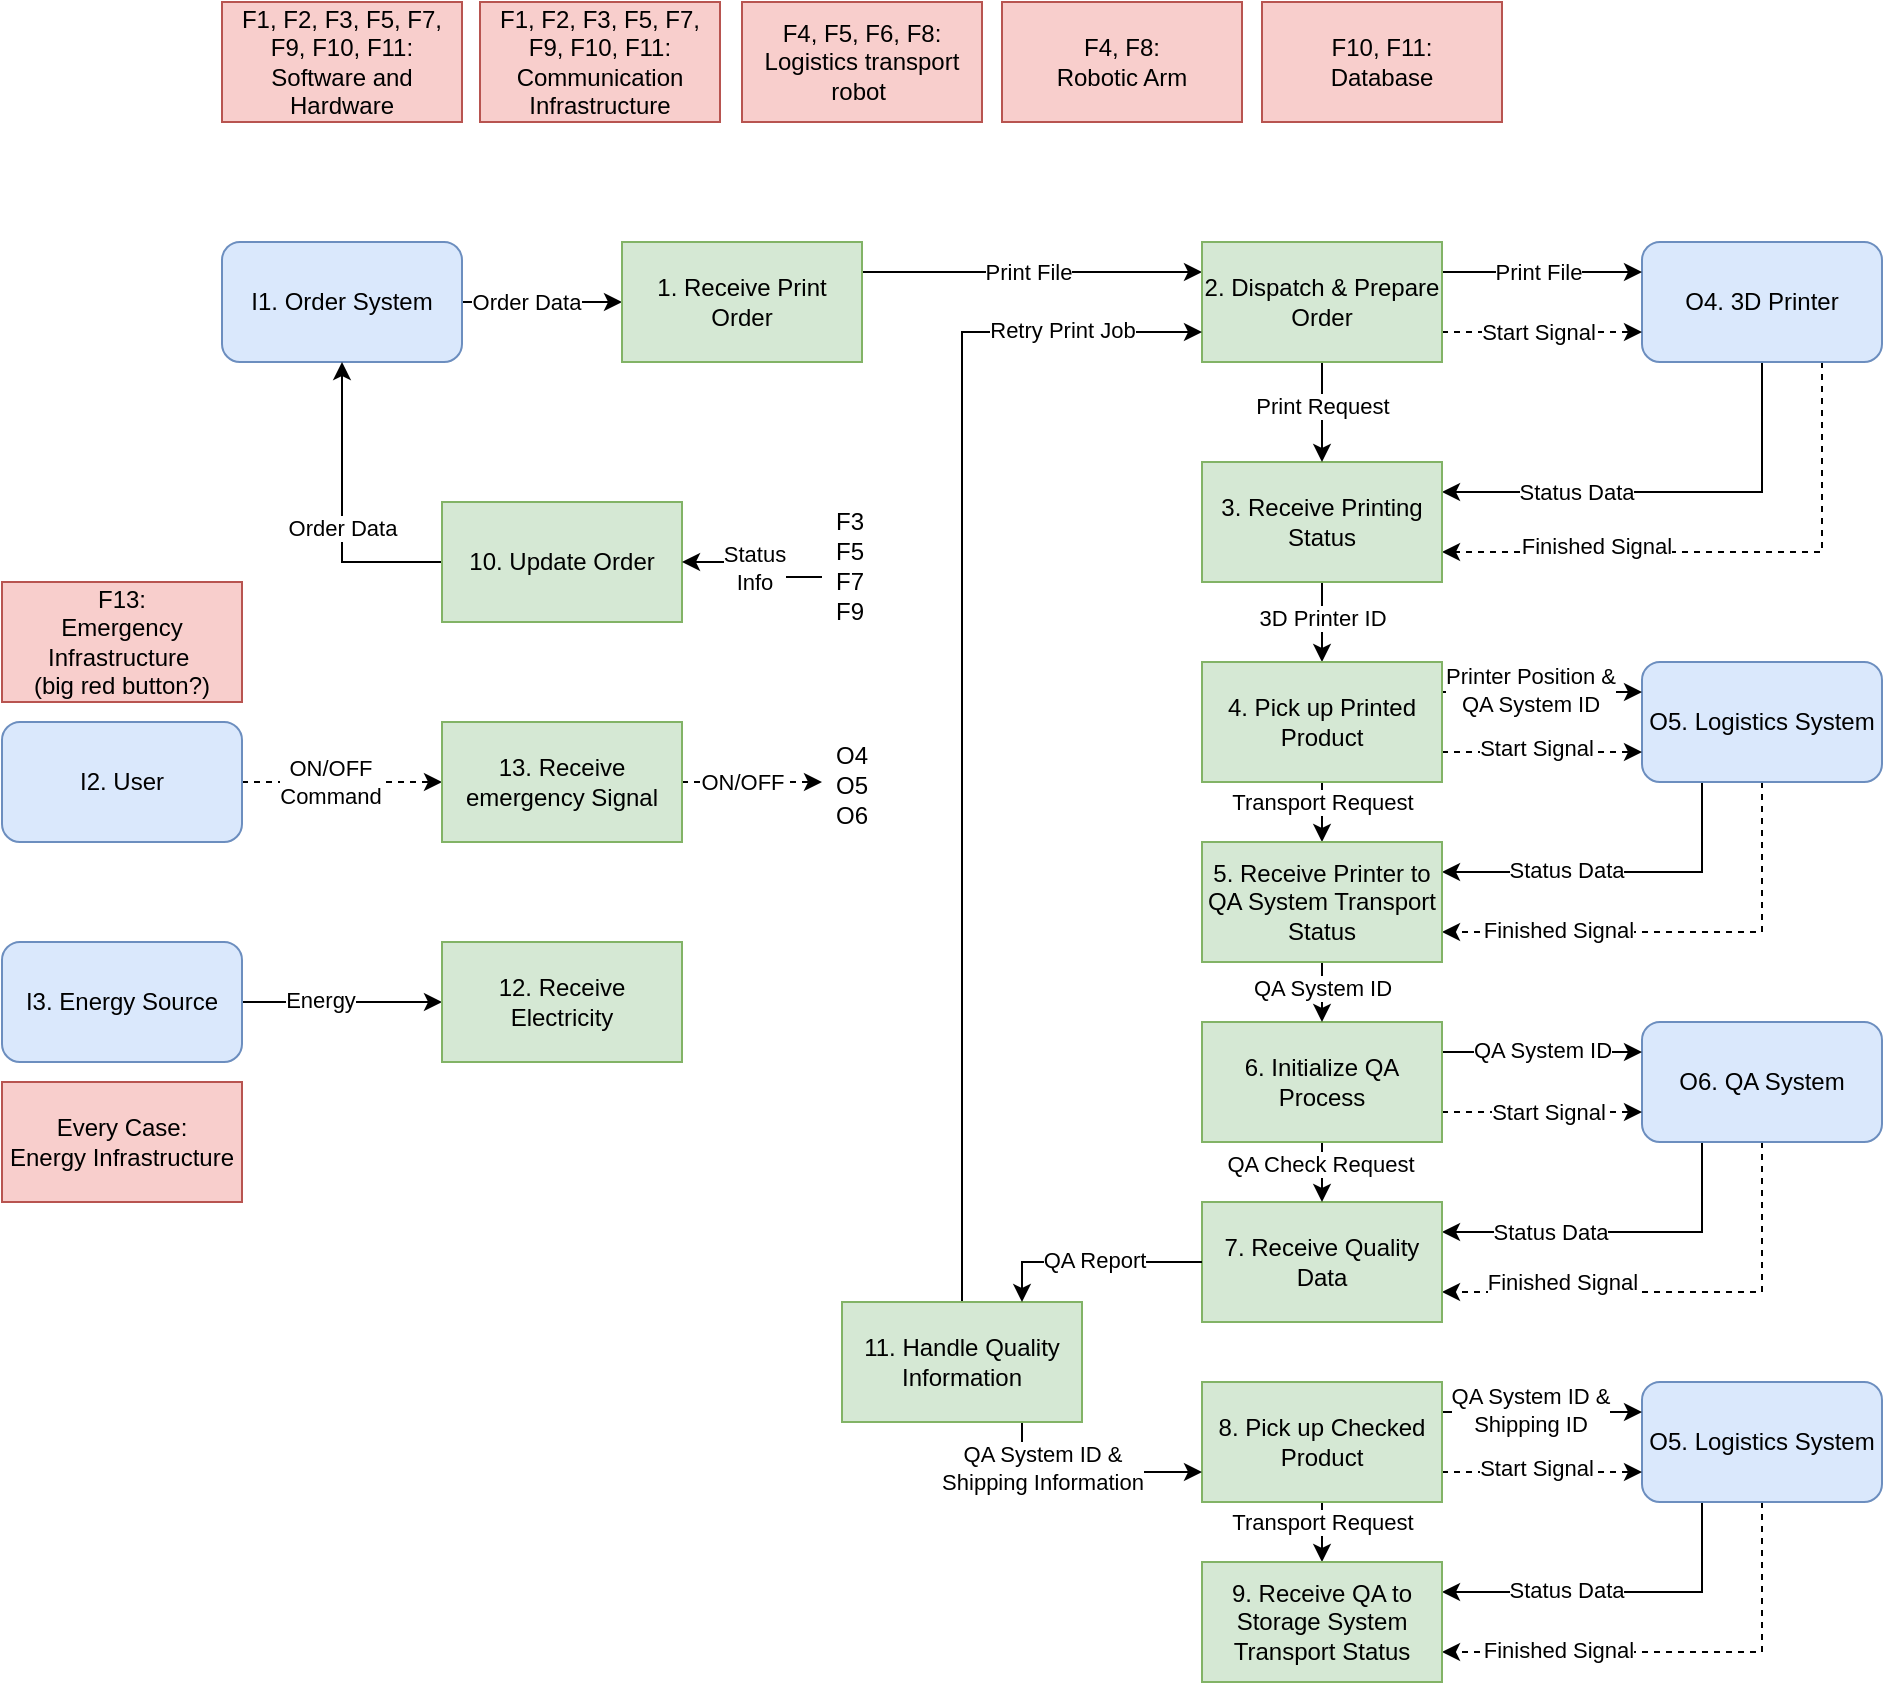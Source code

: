 <mxfile version="24.8.6">
  <diagram name="Page-1" id="_k14XuWL3U5JzWISn8Ct">
    <mxGraphModel dx="1272" dy="829" grid="1" gridSize="10" guides="1" tooltips="1" connect="1" arrows="1" fold="1" page="1" pageScale="1" pageWidth="850" pageHeight="1100" math="0" shadow="0">
      <root>
        <mxCell id="0" />
        <mxCell id="1" parent="0" />
        <mxCell id="q_Xl--HB5Yd9Ks0ocNhp-104" style="edgeStyle=orthogonalEdgeStyle;rounded=0;orthogonalLoop=1;jettySize=auto;html=1;exitX=1;exitY=0.5;exitDx=0;exitDy=0;entryX=0;entryY=0.5;entryDx=0;entryDy=0;dashed=1;" parent="1" source="q_Xl--HB5Yd9Ks0ocNhp-1" target="q_Xl--HB5Yd9Ks0ocNhp-8" edge="1">
          <mxGeometry relative="1" as="geometry" />
        </mxCell>
        <mxCell id="q_Xl--HB5Yd9Ks0ocNhp-105" value="ON/OFF &lt;br&gt;Command" style="edgeLabel;html=1;align=center;verticalAlign=middle;resizable=0;points=[];" parent="q_Xl--HB5Yd9Ks0ocNhp-104" vertex="1" connectable="0">
          <mxGeometry x="-0.133" relative="1" as="geometry">
            <mxPoint as="offset" />
          </mxGeometry>
        </mxCell>
        <mxCell id="q_Xl--HB5Yd9Ks0ocNhp-1" value="I2. User" style="rounded=1;whiteSpace=wrap;html=1;fillColor=#dae8fc;strokeColor=#6c8ebf;" parent="1" vertex="1">
          <mxGeometry x="40" y="390" width="120" height="60" as="geometry" />
        </mxCell>
        <mxCell id="q_Xl--HB5Yd9Ks0ocNhp-77" style="edgeStyle=orthogonalEdgeStyle;rounded=0;orthogonalLoop=1;jettySize=auto;html=1;exitX=1;exitY=0.5;exitDx=0;exitDy=0;entryX=0;entryY=0.5;entryDx=0;entryDy=0;" parent="1" source="q_Xl--HB5Yd9Ks0ocNhp-2" target="q_Xl--HB5Yd9Ks0ocNhp-7" edge="1">
          <mxGeometry relative="1" as="geometry" />
        </mxCell>
        <mxCell id="q_Xl--HB5Yd9Ks0ocNhp-78" value="Energy" style="edgeLabel;html=1;align=center;verticalAlign=middle;resizable=0;points=[];" parent="q_Xl--HB5Yd9Ks0ocNhp-77" vertex="1" connectable="0">
          <mxGeometry x="-0.225" y="1" relative="1" as="geometry">
            <mxPoint as="offset" />
          </mxGeometry>
        </mxCell>
        <mxCell id="q_Xl--HB5Yd9Ks0ocNhp-2" value="I3. Energy Source" style="rounded=1;whiteSpace=wrap;html=1;fillColor=#dae8fc;strokeColor=#6c8ebf;" parent="1" vertex="1">
          <mxGeometry x="40" y="500" width="120" height="60" as="geometry" />
        </mxCell>
        <mxCell id="q_Xl--HB5Yd9Ks0ocNhp-16" style="edgeStyle=orthogonalEdgeStyle;rounded=0;orthogonalLoop=1;jettySize=auto;html=1;exitX=1;exitY=0.5;exitDx=0;exitDy=0;entryX=0;entryY=0.5;entryDx=0;entryDy=0;" parent="1" source="q_Xl--HB5Yd9Ks0ocNhp-3" target="q_Xl--HB5Yd9Ks0ocNhp-9" edge="1">
          <mxGeometry relative="1" as="geometry" />
        </mxCell>
        <mxCell id="q_Xl--HB5Yd9Ks0ocNhp-17" value="Order Data" style="edgeLabel;html=1;align=center;verticalAlign=middle;resizable=0;points=[];" parent="q_Xl--HB5Yd9Ks0ocNhp-16" vertex="1" connectable="0">
          <mxGeometry x="-0.2" relative="1" as="geometry">
            <mxPoint as="offset" />
          </mxGeometry>
        </mxCell>
        <mxCell id="q_Xl--HB5Yd9Ks0ocNhp-3" value="I1. Order System" style="rounded=1;whiteSpace=wrap;html=1;fillColor=#dae8fc;strokeColor=#6c8ebf;" parent="1" vertex="1">
          <mxGeometry x="150" y="150" width="120" height="60" as="geometry" />
        </mxCell>
        <mxCell id="q_Xl--HB5Yd9Ks0ocNhp-39" style="edgeStyle=orthogonalEdgeStyle;rounded=0;orthogonalLoop=1;jettySize=auto;html=1;exitX=0.25;exitY=1;exitDx=0;exitDy=0;entryX=1;entryY=0.25;entryDx=0;entryDy=0;" parent="1" source="q_Xl--HB5Yd9Ks0ocNhp-4" target="q_Xl--HB5Yd9Ks0ocNhp-38" edge="1">
          <mxGeometry relative="1" as="geometry" />
        </mxCell>
        <mxCell id="q_Xl--HB5Yd9Ks0ocNhp-40" value="Status Data" style="edgeLabel;html=1;align=center;verticalAlign=middle;resizable=0;points=[];" parent="q_Xl--HB5Yd9Ks0ocNhp-39" vertex="1" connectable="0">
          <mxGeometry x="0.291" y="-1" relative="1" as="geometry">
            <mxPoint as="offset" />
          </mxGeometry>
        </mxCell>
        <mxCell id="q_Xl--HB5Yd9Ks0ocNhp-41" style="edgeStyle=orthogonalEdgeStyle;rounded=0;orthogonalLoop=1;jettySize=auto;html=1;exitX=0.5;exitY=1;exitDx=0;exitDy=0;entryX=1;entryY=0.75;entryDx=0;entryDy=0;dashed=1;" parent="1" source="q_Xl--HB5Yd9Ks0ocNhp-4" target="q_Xl--HB5Yd9Ks0ocNhp-38" edge="1">
          <mxGeometry relative="1" as="geometry" />
        </mxCell>
        <mxCell id="q_Xl--HB5Yd9Ks0ocNhp-42" value="Finished Signal" style="edgeLabel;html=1;align=center;verticalAlign=middle;resizable=0;points=[];" parent="q_Xl--HB5Yd9Ks0ocNhp-41" vertex="1" connectable="0">
          <mxGeometry x="0.506" y="-1" relative="1" as="geometry">
            <mxPoint as="offset" />
          </mxGeometry>
        </mxCell>
        <mxCell id="q_Xl--HB5Yd9Ks0ocNhp-4" value="O5. Logistics System" style="rounded=1;whiteSpace=wrap;html=1;fillColor=#dae8fc;strokeColor=#6c8ebf;" parent="1" vertex="1">
          <mxGeometry x="860" y="360" width="120" height="60" as="geometry" />
        </mxCell>
        <mxCell id="q_Xl--HB5Yd9Ks0ocNhp-52" style="edgeStyle=orthogonalEdgeStyle;rounded=0;orthogonalLoop=1;jettySize=auto;html=1;exitX=0.25;exitY=1;exitDx=0;exitDy=0;entryX=1;entryY=0.25;entryDx=0;entryDy=0;" parent="1" source="q_Xl--HB5Yd9Ks0ocNhp-5" target="q_Xl--HB5Yd9Ks0ocNhp-12" edge="1">
          <mxGeometry relative="1" as="geometry" />
        </mxCell>
        <mxCell id="q_Xl--HB5Yd9Ks0ocNhp-53" value="Status Data" style="edgeLabel;html=1;align=center;verticalAlign=middle;resizable=0;points=[];" parent="q_Xl--HB5Yd9Ks0ocNhp-52" vertex="1" connectable="0">
          <mxGeometry x="0.383" relative="1" as="geometry">
            <mxPoint as="offset" />
          </mxGeometry>
        </mxCell>
        <mxCell id="q_Xl--HB5Yd9Ks0ocNhp-54" style="edgeStyle=orthogonalEdgeStyle;rounded=0;orthogonalLoop=1;jettySize=auto;html=1;exitX=0.5;exitY=1;exitDx=0;exitDy=0;entryX=1;entryY=0.75;entryDx=0;entryDy=0;dashed=1;" parent="1" source="q_Xl--HB5Yd9Ks0ocNhp-5" target="q_Xl--HB5Yd9Ks0ocNhp-12" edge="1">
          <mxGeometry relative="1" as="geometry" />
        </mxCell>
        <mxCell id="q_Xl--HB5Yd9Ks0ocNhp-55" value="Finished Signal" style="edgeLabel;html=1;align=center;verticalAlign=middle;resizable=0;points=[];" parent="q_Xl--HB5Yd9Ks0ocNhp-54" vertex="1" connectable="0">
          <mxGeometry x="0.43" y="4" relative="1" as="geometry">
            <mxPoint x="-7" y="-9" as="offset" />
          </mxGeometry>
        </mxCell>
        <mxCell id="q_Xl--HB5Yd9Ks0ocNhp-5" value="O6. QA System" style="rounded=1;whiteSpace=wrap;html=1;fillColor=#dae8fc;strokeColor=#6c8ebf;" parent="1" vertex="1">
          <mxGeometry x="860" y="540" width="120" height="60" as="geometry" />
        </mxCell>
        <mxCell id="q_Xl--HB5Yd9Ks0ocNhp-27" style="edgeStyle=orthogonalEdgeStyle;rounded=0;orthogonalLoop=1;jettySize=auto;html=1;exitX=0.5;exitY=1;exitDx=0;exitDy=0;entryX=1;entryY=0.25;entryDx=0;entryDy=0;" parent="1" source="q_Xl--HB5Yd9Ks0ocNhp-6" target="q_Xl--HB5Yd9Ks0ocNhp-10" edge="1">
          <mxGeometry relative="1" as="geometry" />
        </mxCell>
        <mxCell id="q_Xl--HB5Yd9Ks0ocNhp-28" value="Status Data" style="edgeLabel;html=1;align=center;verticalAlign=middle;resizable=0;points=[];" parent="q_Xl--HB5Yd9Ks0ocNhp-27" vertex="1" connectable="0">
          <mxGeometry x="0.408" relative="1" as="geometry">
            <mxPoint as="offset" />
          </mxGeometry>
        </mxCell>
        <mxCell id="q_Xl--HB5Yd9Ks0ocNhp-29" style="edgeStyle=orthogonalEdgeStyle;rounded=0;orthogonalLoop=1;jettySize=auto;html=1;exitX=0.75;exitY=1;exitDx=0;exitDy=0;entryX=1;entryY=0.75;entryDx=0;entryDy=0;dashed=1;" parent="1" source="q_Xl--HB5Yd9Ks0ocNhp-6" target="q_Xl--HB5Yd9Ks0ocNhp-10" edge="1">
          <mxGeometry relative="1" as="geometry" />
        </mxCell>
        <mxCell id="q_Xl--HB5Yd9Ks0ocNhp-30" value="Finished Signal" style="edgeLabel;html=1;align=center;verticalAlign=middle;resizable=0;points=[];" parent="q_Xl--HB5Yd9Ks0ocNhp-29" vertex="1" connectable="0">
          <mxGeometry x="0.458" y="-3" relative="1" as="geometry">
            <mxPoint as="offset" />
          </mxGeometry>
        </mxCell>
        <mxCell id="q_Xl--HB5Yd9Ks0ocNhp-6" value="O4. 3D Printer" style="rounded=1;whiteSpace=wrap;html=1;fillColor=#dae8fc;strokeColor=#6c8ebf;" parent="1" vertex="1">
          <mxGeometry x="860" y="150" width="120" height="60" as="geometry" />
        </mxCell>
        <mxCell id="q_Xl--HB5Yd9Ks0ocNhp-7" value="12. Receive &lt;br&gt;Electricity" style="rounded=0;whiteSpace=wrap;html=1;fillColor=#d5e8d4;strokeColor=#82b366;" parent="1" vertex="1">
          <mxGeometry x="260" y="500" width="120" height="60" as="geometry" />
        </mxCell>
        <mxCell id="q_Xl--HB5Yd9Ks0ocNhp-116" style="edgeStyle=orthogonalEdgeStyle;rounded=0;orthogonalLoop=1;jettySize=auto;html=1;exitX=1;exitY=0.5;exitDx=0;exitDy=0;entryX=0;entryY=0.5;entryDx=0;entryDy=0;dashed=1;" parent="1" source="q_Xl--HB5Yd9Ks0ocNhp-8" target="q_Xl--HB5Yd9Ks0ocNhp-110" edge="1">
          <mxGeometry relative="1" as="geometry" />
        </mxCell>
        <mxCell id="q_Xl--HB5Yd9Ks0ocNhp-117" value="ON/OFF" style="edgeLabel;html=1;align=center;verticalAlign=middle;resizable=0;points=[];" parent="q_Xl--HB5Yd9Ks0ocNhp-116" vertex="1" connectable="0">
          <mxGeometry x="-0.294" y="-1" relative="1" as="geometry">
            <mxPoint x="5" y="-1" as="offset" />
          </mxGeometry>
        </mxCell>
        <mxCell id="q_Xl--HB5Yd9Ks0ocNhp-8" value="13. Receive emergency Signal" style="rounded=0;whiteSpace=wrap;html=1;fillColor=#d5e8d4;strokeColor=#82b366;" parent="1" vertex="1">
          <mxGeometry x="260" y="390" width="120" height="60" as="geometry" />
        </mxCell>
        <mxCell id="q_Xl--HB5Yd9Ks0ocNhp-22" style="edgeStyle=orthogonalEdgeStyle;rounded=0;orthogonalLoop=1;jettySize=auto;html=1;exitX=1;exitY=0.25;exitDx=0;exitDy=0;entryX=0;entryY=0.25;entryDx=0;entryDy=0;" parent="1" source="q_Xl--HB5Yd9Ks0ocNhp-9" target="q_Xl--HB5Yd9Ks0ocNhp-19" edge="1">
          <mxGeometry relative="1" as="geometry" />
        </mxCell>
        <mxCell id="q_Xl--HB5Yd9Ks0ocNhp-23" value="Print File" style="edgeLabel;html=1;align=center;verticalAlign=middle;resizable=0;points=[];" parent="q_Xl--HB5Yd9Ks0ocNhp-22" vertex="1" connectable="0">
          <mxGeometry x="0.656" y="1" relative="1" as="geometry">
            <mxPoint x="-58" y="1" as="offset" />
          </mxGeometry>
        </mxCell>
        <mxCell id="q_Xl--HB5Yd9Ks0ocNhp-9" value="1. Receive Print Order" style="rounded=0;whiteSpace=wrap;html=1;fillColor=#d5e8d4;strokeColor=#82b366;" parent="1" vertex="1">
          <mxGeometry x="350" y="150" width="120" height="60" as="geometry" />
        </mxCell>
        <mxCell id="q_Xl--HB5Yd9Ks0ocNhp-32" style="edgeStyle=orthogonalEdgeStyle;rounded=0;orthogonalLoop=1;jettySize=auto;html=1;exitX=0.5;exitY=1;exitDx=0;exitDy=0;entryX=0.5;entryY=0;entryDx=0;entryDy=0;" parent="1" source="q_Xl--HB5Yd9Ks0ocNhp-10" target="q_Xl--HB5Yd9Ks0ocNhp-11" edge="1">
          <mxGeometry relative="1" as="geometry" />
        </mxCell>
        <mxCell id="q_Xl--HB5Yd9Ks0ocNhp-33" value="3D Printer ID" style="edgeLabel;html=1;align=center;verticalAlign=middle;resizable=0;points=[];" parent="q_Xl--HB5Yd9Ks0ocNhp-32" vertex="1" connectable="0">
          <mxGeometry x="-0.1" relative="1" as="geometry">
            <mxPoint as="offset" />
          </mxGeometry>
        </mxCell>
        <mxCell id="q_Xl--HB5Yd9Ks0ocNhp-10" value="3. Receive Printing Status" style="rounded=0;whiteSpace=wrap;html=1;fillColor=#d5e8d4;strokeColor=#82b366;" parent="1" vertex="1">
          <mxGeometry x="640" y="260" width="120" height="60" as="geometry" />
        </mxCell>
        <mxCell id="q_Xl--HB5Yd9Ks0ocNhp-31" style="edgeStyle=orthogonalEdgeStyle;rounded=0;orthogonalLoop=1;jettySize=auto;html=1;exitX=1;exitY=0.25;exitDx=0;exitDy=0;entryX=0;entryY=0.25;entryDx=0;entryDy=0;" parent="1" source="q_Xl--HB5Yd9Ks0ocNhp-11" target="q_Xl--HB5Yd9Ks0ocNhp-4" edge="1">
          <mxGeometry relative="1" as="geometry" />
        </mxCell>
        <mxCell id="q_Xl--HB5Yd9Ks0ocNhp-34" value="Printer Position &amp;amp;&lt;br&gt;QA System ID" style="edgeLabel;html=1;align=center;verticalAlign=middle;resizable=0;points=[];" parent="q_Xl--HB5Yd9Ks0ocNhp-31" vertex="1" connectable="0">
          <mxGeometry x="-0.12" y="1" relative="1" as="geometry">
            <mxPoint as="offset" />
          </mxGeometry>
        </mxCell>
        <mxCell id="q_Xl--HB5Yd9Ks0ocNhp-35" style="edgeStyle=orthogonalEdgeStyle;rounded=0;orthogonalLoop=1;jettySize=auto;html=1;exitX=1;exitY=0.75;exitDx=0;exitDy=0;entryX=0;entryY=0.75;entryDx=0;entryDy=0;dashed=1;" parent="1" source="q_Xl--HB5Yd9Ks0ocNhp-11" target="q_Xl--HB5Yd9Ks0ocNhp-4" edge="1">
          <mxGeometry relative="1" as="geometry" />
        </mxCell>
        <mxCell id="q_Xl--HB5Yd9Ks0ocNhp-36" value="Start Signal" style="edgeLabel;html=1;align=center;verticalAlign=middle;resizable=0;points=[];" parent="q_Xl--HB5Yd9Ks0ocNhp-35" vertex="1" connectable="0">
          <mxGeometry x="-0.06" y="2" relative="1" as="geometry">
            <mxPoint as="offset" />
          </mxGeometry>
        </mxCell>
        <mxCell id="q_Xl--HB5Yd9Ks0ocNhp-58" style="edgeStyle=orthogonalEdgeStyle;rounded=0;orthogonalLoop=1;jettySize=auto;html=1;exitX=0.5;exitY=1;exitDx=0;exitDy=0;entryX=0.5;entryY=0;entryDx=0;entryDy=0;" parent="1" source="q_Xl--HB5Yd9Ks0ocNhp-11" target="q_Xl--HB5Yd9Ks0ocNhp-38" edge="1">
          <mxGeometry relative="1" as="geometry" />
        </mxCell>
        <mxCell id="q_Xl--HB5Yd9Ks0ocNhp-59" value="Transport Request" style="edgeLabel;html=1;align=center;verticalAlign=middle;resizable=0;points=[];" parent="q_Xl--HB5Yd9Ks0ocNhp-58" vertex="1" connectable="0">
          <mxGeometry x="-0.333" relative="1" as="geometry">
            <mxPoint as="offset" />
          </mxGeometry>
        </mxCell>
        <mxCell id="q_Xl--HB5Yd9Ks0ocNhp-11" value="4. Pick up Printed Product" style="rounded=0;whiteSpace=wrap;html=1;fillColor=#d5e8d4;strokeColor=#82b366;" parent="1" vertex="1">
          <mxGeometry x="640" y="360" width="120" height="60" as="geometry" />
        </mxCell>
        <mxCell id="q_Xl--HB5Yd9Ks0ocNhp-12" value="7. Receive Quality Data" style="rounded=0;whiteSpace=wrap;html=1;fillColor=#d5e8d4;strokeColor=#82b366;" parent="1" vertex="1">
          <mxGeometry x="640" y="630" width="120" height="60" as="geometry" />
        </mxCell>
        <mxCell id="q_Xl--HB5Yd9Ks0ocNhp-43" style="edgeStyle=orthogonalEdgeStyle;rounded=0;orthogonalLoop=1;jettySize=auto;html=1;exitX=1;exitY=0.25;exitDx=0;exitDy=0;entryX=0;entryY=0.25;entryDx=0;entryDy=0;" parent="1" source="q_Xl--HB5Yd9Ks0ocNhp-13" target="q_Xl--HB5Yd9Ks0ocNhp-5" edge="1">
          <mxGeometry relative="1" as="geometry" />
        </mxCell>
        <mxCell id="q_Xl--HB5Yd9Ks0ocNhp-44" value="QA System ID" style="edgeLabel;html=1;align=center;verticalAlign=middle;resizable=0;points=[];" parent="q_Xl--HB5Yd9Ks0ocNhp-43" vertex="1" connectable="0">
          <mxGeometry x="0.1" y="1" relative="1" as="geometry">
            <mxPoint x="-5" as="offset" />
          </mxGeometry>
        </mxCell>
        <mxCell id="q_Xl--HB5Yd9Ks0ocNhp-50" style="edgeStyle=orthogonalEdgeStyle;rounded=0;orthogonalLoop=1;jettySize=auto;html=1;exitX=1;exitY=0.75;exitDx=0;exitDy=0;entryX=0;entryY=0.75;entryDx=0;entryDy=0;dashed=1;" parent="1" source="q_Xl--HB5Yd9Ks0ocNhp-13" target="q_Xl--HB5Yd9Ks0ocNhp-5" edge="1">
          <mxGeometry relative="1" as="geometry" />
        </mxCell>
        <mxCell id="q_Xl--HB5Yd9Ks0ocNhp-51" value="Start Signal" style="edgeLabel;html=1;align=center;verticalAlign=middle;resizable=0;points=[];" parent="q_Xl--HB5Yd9Ks0ocNhp-50" vertex="1" connectable="0">
          <mxGeometry x="0.06" relative="1" as="geometry">
            <mxPoint as="offset" />
          </mxGeometry>
        </mxCell>
        <mxCell id="q_Xl--HB5Yd9Ks0ocNhp-60" style="edgeStyle=orthogonalEdgeStyle;rounded=0;orthogonalLoop=1;jettySize=auto;html=1;exitX=0.5;exitY=1;exitDx=0;exitDy=0;entryX=0.5;entryY=0;entryDx=0;entryDy=0;" parent="1" source="q_Xl--HB5Yd9Ks0ocNhp-13" target="q_Xl--HB5Yd9Ks0ocNhp-12" edge="1">
          <mxGeometry relative="1" as="geometry" />
        </mxCell>
        <mxCell id="q_Xl--HB5Yd9Ks0ocNhp-61" value="QA Check Request" style="edgeLabel;html=1;align=center;verticalAlign=middle;resizable=0;points=[];" parent="q_Xl--HB5Yd9Ks0ocNhp-60" vertex="1" connectable="0">
          <mxGeometry x="-0.267" y="-1" relative="1" as="geometry">
            <mxPoint as="offset" />
          </mxGeometry>
        </mxCell>
        <mxCell id="q_Xl--HB5Yd9Ks0ocNhp-13" value="6. Initialize QA Process" style="rounded=0;whiteSpace=wrap;html=1;fillColor=#d5e8d4;strokeColor=#82b366;" parent="1" vertex="1">
          <mxGeometry x="640" y="540" width="120" height="60" as="geometry" />
        </mxCell>
        <mxCell id="q_Xl--HB5Yd9Ks0ocNhp-20" style="edgeStyle=orthogonalEdgeStyle;rounded=0;orthogonalLoop=1;jettySize=auto;html=1;exitX=1;exitY=0.25;exitDx=0;exitDy=0;entryX=0;entryY=0.25;entryDx=0;entryDy=0;" parent="1" source="q_Xl--HB5Yd9Ks0ocNhp-19" target="q_Xl--HB5Yd9Ks0ocNhp-6" edge="1">
          <mxGeometry relative="1" as="geometry" />
        </mxCell>
        <mxCell id="q_Xl--HB5Yd9Ks0ocNhp-21" value="Print File" style="edgeLabel;html=1;align=center;verticalAlign=middle;resizable=0;points=[];" parent="q_Xl--HB5Yd9Ks0ocNhp-20" vertex="1" connectable="0">
          <mxGeometry x="-0.508" y="-1" relative="1" as="geometry">
            <mxPoint x="23" y="-1" as="offset" />
          </mxGeometry>
        </mxCell>
        <mxCell id="q_Xl--HB5Yd9Ks0ocNhp-25" style="edgeStyle=orthogonalEdgeStyle;rounded=0;orthogonalLoop=1;jettySize=auto;html=1;exitX=1;exitY=0.75;exitDx=0;exitDy=0;entryX=0;entryY=0.75;entryDx=0;entryDy=0;dashed=1;" parent="1" source="q_Xl--HB5Yd9Ks0ocNhp-19" target="q_Xl--HB5Yd9Ks0ocNhp-6" edge="1">
          <mxGeometry relative="1" as="geometry" />
        </mxCell>
        <mxCell id="q_Xl--HB5Yd9Ks0ocNhp-26" value="Start Signal" style="edgeLabel;html=1;align=center;verticalAlign=middle;resizable=0;points=[];" parent="q_Xl--HB5Yd9Ks0ocNhp-25" vertex="1" connectable="0">
          <mxGeometry x="-0.044" relative="1" as="geometry">
            <mxPoint as="offset" />
          </mxGeometry>
        </mxCell>
        <mxCell id="q_Xl--HB5Yd9Ks0ocNhp-56" style="edgeStyle=orthogonalEdgeStyle;rounded=0;orthogonalLoop=1;jettySize=auto;html=1;exitX=0.5;exitY=1;exitDx=0;exitDy=0;entryX=0.5;entryY=0;entryDx=0;entryDy=0;" parent="1" source="q_Xl--HB5Yd9Ks0ocNhp-19" target="q_Xl--HB5Yd9Ks0ocNhp-10" edge="1">
          <mxGeometry relative="1" as="geometry" />
        </mxCell>
        <mxCell id="q_Xl--HB5Yd9Ks0ocNhp-57" value="Print Request" style="edgeLabel;html=1;align=center;verticalAlign=middle;resizable=0;points=[];" parent="q_Xl--HB5Yd9Ks0ocNhp-56" vertex="1" connectable="0">
          <mxGeometry x="-0.12" relative="1" as="geometry">
            <mxPoint as="offset" />
          </mxGeometry>
        </mxCell>
        <mxCell id="q_Xl--HB5Yd9Ks0ocNhp-19" value="2. Dispatch &amp;amp; Prepare Order" style="rounded=0;whiteSpace=wrap;html=1;fillColor=#d5e8d4;strokeColor=#82b366;" parent="1" vertex="1">
          <mxGeometry x="640" y="150" width="120" height="60" as="geometry" />
        </mxCell>
        <mxCell id="q_Xl--HB5Yd9Ks0ocNhp-45" style="edgeStyle=orthogonalEdgeStyle;rounded=0;orthogonalLoop=1;jettySize=auto;html=1;exitX=0.5;exitY=1;exitDx=0;exitDy=0;entryX=0.5;entryY=0;entryDx=0;entryDy=0;" parent="1" source="q_Xl--HB5Yd9Ks0ocNhp-38" target="q_Xl--HB5Yd9Ks0ocNhp-13" edge="1">
          <mxGeometry relative="1" as="geometry" />
        </mxCell>
        <mxCell id="q_Xl--HB5Yd9Ks0ocNhp-46" value="QA System ID" style="edgeLabel;html=1;align=center;verticalAlign=middle;resizable=0;points=[];" parent="q_Xl--HB5Yd9Ks0ocNhp-45" vertex="1" connectable="0">
          <mxGeometry x="-0.133" relative="1" as="geometry">
            <mxPoint as="offset" />
          </mxGeometry>
        </mxCell>
        <mxCell id="q_Xl--HB5Yd9Ks0ocNhp-38" value="5. Receive Printer to QA System Transport Status" style="rounded=0;whiteSpace=wrap;html=1;fillColor=#d5e8d4;strokeColor=#82b366;" parent="1" vertex="1">
          <mxGeometry x="640" y="450" width="120" height="60" as="geometry" />
        </mxCell>
        <mxCell id="q_Xl--HB5Yd9Ks0ocNhp-62" style="edgeStyle=orthogonalEdgeStyle;rounded=0;orthogonalLoop=1;jettySize=auto;html=1;exitX=0.25;exitY=1;exitDx=0;exitDy=0;entryX=1;entryY=0.25;entryDx=0;entryDy=0;" parent="1" source="q_Xl--HB5Yd9Ks0ocNhp-66" target="q_Xl--HB5Yd9Ks0ocNhp-74" edge="1">
          <mxGeometry relative="1" as="geometry" />
        </mxCell>
        <mxCell id="q_Xl--HB5Yd9Ks0ocNhp-63" value="Status Data" style="edgeLabel;html=1;align=center;verticalAlign=middle;resizable=0;points=[];" parent="q_Xl--HB5Yd9Ks0ocNhp-62" vertex="1" connectable="0">
          <mxGeometry x="0.291" y="-1" relative="1" as="geometry">
            <mxPoint as="offset" />
          </mxGeometry>
        </mxCell>
        <mxCell id="q_Xl--HB5Yd9Ks0ocNhp-64" style="edgeStyle=orthogonalEdgeStyle;rounded=0;orthogonalLoop=1;jettySize=auto;html=1;exitX=0.5;exitY=1;exitDx=0;exitDy=0;entryX=1;entryY=0.75;entryDx=0;entryDy=0;dashed=1;" parent="1" source="q_Xl--HB5Yd9Ks0ocNhp-66" target="q_Xl--HB5Yd9Ks0ocNhp-74" edge="1">
          <mxGeometry relative="1" as="geometry" />
        </mxCell>
        <mxCell id="q_Xl--HB5Yd9Ks0ocNhp-65" value="Finished Signal" style="edgeLabel;html=1;align=center;verticalAlign=middle;resizable=0;points=[];" parent="q_Xl--HB5Yd9Ks0ocNhp-64" vertex="1" connectable="0">
          <mxGeometry x="0.506" y="-1" relative="1" as="geometry">
            <mxPoint as="offset" />
          </mxGeometry>
        </mxCell>
        <mxCell id="q_Xl--HB5Yd9Ks0ocNhp-66" value="O5. Logistics System" style="rounded=1;whiteSpace=wrap;html=1;fillColor=#dae8fc;strokeColor=#6c8ebf;" parent="1" vertex="1">
          <mxGeometry x="860" y="720" width="120" height="60" as="geometry" />
        </mxCell>
        <mxCell id="q_Xl--HB5Yd9Ks0ocNhp-67" style="edgeStyle=orthogonalEdgeStyle;rounded=0;orthogonalLoop=1;jettySize=auto;html=1;exitX=1;exitY=0.25;exitDx=0;exitDy=0;entryX=0;entryY=0.25;entryDx=0;entryDy=0;" parent="1" source="q_Xl--HB5Yd9Ks0ocNhp-73" target="q_Xl--HB5Yd9Ks0ocNhp-66" edge="1">
          <mxGeometry relative="1" as="geometry" />
        </mxCell>
        <mxCell id="q_Xl--HB5Yd9Ks0ocNhp-68" value="QA System ID &amp;amp;&lt;br&gt;Shipping ID" style="edgeLabel;html=1;align=center;verticalAlign=middle;resizable=0;points=[];" parent="q_Xl--HB5Yd9Ks0ocNhp-67" vertex="1" connectable="0">
          <mxGeometry x="-0.12" y="1" relative="1" as="geometry">
            <mxPoint as="offset" />
          </mxGeometry>
        </mxCell>
        <mxCell id="q_Xl--HB5Yd9Ks0ocNhp-69" style="edgeStyle=orthogonalEdgeStyle;rounded=0;orthogonalLoop=1;jettySize=auto;html=1;exitX=1;exitY=0.75;exitDx=0;exitDy=0;entryX=0;entryY=0.75;entryDx=0;entryDy=0;dashed=1;" parent="1" source="q_Xl--HB5Yd9Ks0ocNhp-73" target="q_Xl--HB5Yd9Ks0ocNhp-66" edge="1">
          <mxGeometry relative="1" as="geometry" />
        </mxCell>
        <mxCell id="q_Xl--HB5Yd9Ks0ocNhp-70" value="Start Signal" style="edgeLabel;html=1;align=center;verticalAlign=middle;resizable=0;points=[];" parent="q_Xl--HB5Yd9Ks0ocNhp-69" vertex="1" connectable="0">
          <mxGeometry x="-0.06" y="2" relative="1" as="geometry">
            <mxPoint as="offset" />
          </mxGeometry>
        </mxCell>
        <mxCell id="q_Xl--HB5Yd9Ks0ocNhp-71" style="edgeStyle=orthogonalEdgeStyle;rounded=0;orthogonalLoop=1;jettySize=auto;html=1;exitX=0.5;exitY=1;exitDx=0;exitDy=0;entryX=0.5;entryY=0;entryDx=0;entryDy=0;" parent="1" source="q_Xl--HB5Yd9Ks0ocNhp-73" target="q_Xl--HB5Yd9Ks0ocNhp-74" edge="1">
          <mxGeometry relative="1" as="geometry" />
        </mxCell>
        <mxCell id="q_Xl--HB5Yd9Ks0ocNhp-72" value="Transport Request" style="edgeLabel;html=1;align=center;verticalAlign=middle;resizable=0;points=[];" parent="q_Xl--HB5Yd9Ks0ocNhp-71" vertex="1" connectable="0">
          <mxGeometry x="-0.333" relative="1" as="geometry">
            <mxPoint as="offset" />
          </mxGeometry>
        </mxCell>
        <mxCell id="q_Xl--HB5Yd9Ks0ocNhp-73" value="8. Pick up Checked Product" style="rounded=0;whiteSpace=wrap;html=1;fillColor=#d5e8d4;strokeColor=#82b366;" parent="1" vertex="1">
          <mxGeometry x="640" y="720" width="120" height="60" as="geometry" />
        </mxCell>
        <mxCell id="q_Xl--HB5Yd9Ks0ocNhp-74" value="9. Receive QA to Storage System Transport Status" style="rounded=0;whiteSpace=wrap;html=1;fillColor=#d5e8d4;strokeColor=#82b366;" parent="1" vertex="1">
          <mxGeometry x="640" y="810" width="120" height="60" as="geometry" />
        </mxCell>
        <mxCell id="q_Xl--HB5Yd9Ks0ocNhp-82" style="edgeStyle=orthogonalEdgeStyle;rounded=0;orthogonalLoop=1;jettySize=auto;html=1;exitX=0;exitY=0.5;exitDx=0;exitDy=0;entryX=0.5;entryY=1;entryDx=0;entryDy=0;" parent="1" source="q_Xl--HB5Yd9Ks0ocNhp-80" target="q_Xl--HB5Yd9Ks0ocNhp-3" edge="1">
          <mxGeometry relative="1" as="geometry">
            <mxPoint x="860" y="930" as="targetPoint" />
          </mxGeometry>
        </mxCell>
        <mxCell id="q_Xl--HB5Yd9Ks0ocNhp-84" value="Order Data" style="edgeLabel;html=1;align=center;verticalAlign=middle;resizable=0;points=[];" parent="q_Xl--HB5Yd9Ks0ocNhp-82" vertex="1" connectable="0">
          <mxGeometry x="-0.1" relative="1" as="geometry">
            <mxPoint as="offset" />
          </mxGeometry>
        </mxCell>
        <mxCell id="q_Xl--HB5Yd9Ks0ocNhp-80" value="10. Update Order" style="rounded=0;whiteSpace=wrap;html=1;fillColor=#d5e8d4;strokeColor=#82b366;" parent="1" vertex="1">
          <mxGeometry x="260" y="280" width="120" height="60" as="geometry" />
        </mxCell>
        <mxCell id="q_Xl--HB5Yd9Ks0ocNhp-88" style="edgeStyle=orthogonalEdgeStyle;rounded=0;orthogonalLoop=1;jettySize=auto;html=1;exitX=0.75;exitY=1;exitDx=0;exitDy=0;entryX=0;entryY=0.75;entryDx=0;entryDy=0;" parent="1" source="q_Xl--HB5Yd9Ks0ocNhp-85" target="q_Xl--HB5Yd9Ks0ocNhp-73" edge="1">
          <mxGeometry relative="1" as="geometry" />
        </mxCell>
        <mxCell id="q_Xl--HB5Yd9Ks0ocNhp-89" value="QA System ID &amp;amp;&lt;br&gt;Shipping Information" style="edgeLabel;html=1;align=center;verticalAlign=middle;resizable=0;points=[];" parent="q_Xl--HB5Yd9Ks0ocNhp-88" vertex="1" connectable="0">
          <mxGeometry x="0.009" y="2" relative="1" as="geometry">
            <mxPoint x="-23" as="offset" />
          </mxGeometry>
        </mxCell>
        <mxCell id="q_Xl--HB5Yd9Ks0ocNhp-90" style="edgeStyle=orthogonalEdgeStyle;rounded=0;orthogonalLoop=1;jettySize=auto;html=1;exitX=0.5;exitY=0;exitDx=0;exitDy=0;entryX=0;entryY=0.75;entryDx=0;entryDy=0;" parent="1" source="q_Xl--HB5Yd9Ks0ocNhp-85" target="q_Xl--HB5Yd9Ks0ocNhp-19" edge="1">
          <mxGeometry relative="1" as="geometry">
            <Array as="points">
              <mxPoint x="520" y="195" />
            </Array>
          </mxGeometry>
        </mxCell>
        <mxCell id="q_Xl--HB5Yd9Ks0ocNhp-91" value="Retry Print Job" style="edgeLabel;html=1;align=center;verticalAlign=middle;resizable=0;points=[];" parent="q_Xl--HB5Yd9Ks0ocNhp-90" vertex="1" connectable="0">
          <mxGeometry x="0.729" y="1" relative="1" as="geometry">
            <mxPoint x="12" as="offset" />
          </mxGeometry>
        </mxCell>
        <mxCell id="q_Xl--HB5Yd9Ks0ocNhp-85" value="11. Handle Quality Information" style="rounded=0;whiteSpace=wrap;html=1;fillColor=#d5e8d4;strokeColor=#82b366;" parent="1" vertex="1">
          <mxGeometry x="460" y="680" width="120" height="60" as="geometry" />
        </mxCell>
        <mxCell id="q_Xl--HB5Yd9Ks0ocNhp-86" style="edgeStyle=orthogonalEdgeStyle;rounded=0;orthogonalLoop=1;jettySize=auto;html=1;exitX=0;exitY=0.5;exitDx=0;exitDy=0;entryX=0.75;entryY=0;entryDx=0;entryDy=0;" parent="1" source="q_Xl--HB5Yd9Ks0ocNhp-12" target="q_Xl--HB5Yd9Ks0ocNhp-85" edge="1">
          <mxGeometry relative="1" as="geometry" />
        </mxCell>
        <mxCell id="q_Xl--HB5Yd9Ks0ocNhp-87" value="QA Report" style="edgeLabel;html=1;align=center;verticalAlign=middle;resizable=0;points=[];" parent="q_Xl--HB5Yd9Ks0ocNhp-86" vertex="1" connectable="0">
          <mxGeometry x="-0.018" y="-1" relative="1" as="geometry">
            <mxPoint as="offset" />
          </mxGeometry>
        </mxCell>
        <mxCell id="q_Xl--HB5Yd9Ks0ocNhp-92" value="" style="shape=table;startSize=0;container=1;collapsible=0;childLayout=tableLayout;fontSize=11;fillColor=none;strokeColor=none;" parent="1" vertex="1">
          <mxGeometry x="450" y="280" width="60" height="45" as="geometry" />
        </mxCell>
        <mxCell id="q_Xl--HB5Yd9Ks0ocNhp-95" value="" style="shape=tableRow;horizontal=0;startSize=0;swimlaneHead=0;swimlaneBody=0;strokeColor=inherit;top=0;left=0;bottom=0;right=0;collapsible=0;dropTarget=0;fillColor=none;points=[[0,0.5],[1,0.5]];portConstraint=eastwest;fontSize=16;" parent="q_Xl--HB5Yd9Ks0ocNhp-92" vertex="1">
          <mxGeometry width="60" height="15" as="geometry" />
        </mxCell>
        <mxCell id="q_Xl--HB5Yd9Ks0ocNhp-96" value="F3" style="shape=partialRectangle;html=1;whiteSpace=wrap;connectable=0;strokeColor=inherit;overflow=hidden;fillColor=none;top=0;left=0;bottom=0;right=0;pointerEvents=1;fontSize=12;align=left;spacingLeft=5;" parent="q_Xl--HB5Yd9Ks0ocNhp-95" vertex="1">
          <mxGeometry width="60" height="15" as="geometry">
            <mxRectangle width="60" height="15" as="alternateBounds" />
          </mxGeometry>
        </mxCell>
        <mxCell id="q_Xl--HB5Yd9Ks0ocNhp-97" value="" style="shape=tableRow;horizontal=0;startSize=0;swimlaneHead=0;swimlaneBody=0;strokeColor=inherit;top=0;left=0;bottom=0;right=0;collapsible=0;dropTarget=0;fillColor=none;points=[[0,0.5],[1,0.5]];portConstraint=eastwest;fontSize=16;" parent="q_Xl--HB5Yd9Ks0ocNhp-92" vertex="1">
          <mxGeometry y="15" width="60" height="15" as="geometry" />
        </mxCell>
        <mxCell id="q_Xl--HB5Yd9Ks0ocNhp-98" value="F5" style="shape=partialRectangle;html=1;whiteSpace=wrap;connectable=0;strokeColor=inherit;overflow=hidden;fillColor=none;top=0;left=0;bottom=0;right=0;pointerEvents=1;fontSize=12;align=left;spacingLeft=5;" parent="q_Xl--HB5Yd9Ks0ocNhp-97" vertex="1">
          <mxGeometry width="60" height="15" as="geometry">
            <mxRectangle width="60" height="15" as="alternateBounds" />
          </mxGeometry>
        </mxCell>
        <mxCell id="q_Xl--HB5Yd9Ks0ocNhp-99" style="shape=tableRow;horizontal=0;startSize=0;swimlaneHead=0;swimlaneBody=0;strokeColor=inherit;top=0;left=0;bottom=0;right=0;collapsible=0;dropTarget=0;fillColor=none;points=[[0,0.5],[1,0.5]];portConstraint=eastwest;fontSize=16;" parent="q_Xl--HB5Yd9Ks0ocNhp-92" vertex="1">
          <mxGeometry y="30" width="60" height="15" as="geometry" />
        </mxCell>
        <mxCell id="q_Xl--HB5Yd9Ks0ocNhp-100" value="F7" style="shape=partialRectangle;html=1;whiteSpace=wrap;connectable=0;strokeColor=inherit;overflow=hidden;fillColor=none;top=0;left=0;bottom=0;right=0;pointerEvents=1;fontSize=12;align=left;spacingLeft=5;" parent="q_Xl--HB5Yd9Ks0ocNhp-99" vertex="1">
          <mxGeometry width="60" height="15" as="geometry">
            <mxRectangle width="60" height="15" as="alternateBounds" />
          </mxGeometry>
        </mxCell>
        <mxCell id="q_Xl--HB5Yd9Ks0ocNhp-101" value="F9" style="shape=partialRectangle;html=1;whiteSpace=wrap;connectable=0;strokeColor=inherit;overflow=hidden;fillColor=none;top=0;left=0;bottom=0;right=0;pointerEvents=1;fontSize=12;align=left;spacingLeft=5;" parent="1" vertex="1">
          <mxGeometry x="450" y="325" width="60" height="15" as="geometry">
            <mxRectangle width="60" height="15" as="alternateBounds" />
          </mxGeometry>
        </mxCell>
        <mxCell id="q_Xl--HB5Yd9Ks0ocNhp-102" style="edgeStyle=orthogonalEdgeStyle;rounded=0;orthogonalLoop=1;jettySize=auto;html=1;exitX=0;exitY=0.5;exitDx=0;exitDy=0;entryX=1;entryY=0.5;entryDx=0;entryDy=0;" parent="1" source="q_Xl--HB5Yd9Ks0ocNhp-99" target="q_Xl--HB5Yd9Ks0ocNhp-80" edge="1">
          <mxGeometry relative="1" as="geometry" />
        </mxCell>
        <mxCell id="q_Xl--HB5Yd9Ks0ocNhp-103" value="Status &lt;br&gt;Info" style="edgeLabel;html=1;align=center;verticalAlign=middle;resizable=0;points=[];" parent="q_Xl--HB5Yd9Ks0ocNhp-102" vertex="1" connectable="0">
          <mxGeometry x="0.045" y="-1" relative="1" as="geometry">
            <mxPoint y="1" as="offset" />
          </mxGeometry>
        </mxCell>
        <mxCell id="q_Xl--HB5Yd9Ks0ocNhp-107" value="" style="shape=table;startSize=0;container=1;collapsible=0;childLayout=tableLayout;fontSize=11;fillColor=none;strokeColor=none;" parent="1" vertex="1">
          <mxGeometry x="450" y="397.5" width="60" height="45" as="geometry" />
        </mxCell>
        <mxCell id="q_Xl--HB5Yd9Ks0ocNhp-108" value="" style="shape=tableRow;horizontal=0;startSize=0;swimlaneHead=0;swimlaneBody=0;strokeColor=inherit;top=0;left=0;bottom=0;right=0;collapsible=0;dropTarget=0;fillColor=none;points=[[0,0.5],[1,0.5]];portConstraint=eastwest;fontSize=16;" parent="q_Xl--HB5Yd9Ks0ocNhp-107" vertex="1">
          <mxGeometry width="60" height="15" as="geometry" />
        </mxCell>
        <mxCell id="q_Xl--HB5Yd9Ks0ocNhp-109" value="O4" style="shape=partialRectangle;html=1;whiteSpace=wrap;connectable=0;strokeColor=inherit;overflow=hidden;fillColor=none;top=0;left=0;bottom=0;right=0;pointerEvents=1;fontSize=12;align=left;spacingLeft=5;" parent="q_Xl--HB5Yd9Ks0ocNhp-108" vertex="1">
          <mxGeometry width="60" height="15" as="geometry">
            <mxRectangle width="60" height="15" as="alternateBounds" />
          </mxGeometry>
        </mxCell>
        <mxCell id="q_Xl--HB5Yd9Ks0ocNhp-110" value="" style="shape=tableRow;horizontal=0;startSize=0;swimlaneHead=0;swimlaneBody=0;strokeColor=inherit;top=0;left=0;bottom=0;right=0;collapsible=0;dropTarget=0;fillColor=none;points=[[0,0.5],[1,0.5]];portConstraint=eastwest;fontSize=16;" parent="q_Xl--HB5Yd9Ks0ocNhp-107" vertex="1">
          <mxGeometry y="15" width="60" height="15" as="geometry" />
        </mxCell>
        <mxCell id="q_Xl--HB5Yd9Ks0ocNhp-111" value="O5" style="shape=partialRectangle;html=1;whiteSpace=wrap;connectable=0;strokeColor=inherit;overflow=hidden;fillColor=none;top=0;left=0;bottom=0;right=0;pointerEvents=1;fontSize=12;align=left;spacingLeft=5;" parent="q_Xl--HB5Yd9Ks0ocNhp-110" vertex="1">
          <mxGeometry width="60" height="15" as="geometry">
            <mxRectangle width="60" height="15" as="alternateBounds" />
          </mxGeometry>
        </mxCell>
        <mxCell id="q_Xl--HB5Yd9Ks0ocNhp-112" value="" style="shape=tableRow;horizontal=0;startSize=0;swimlaneHead=0;swimlaneBody=0;strokeColor=inherit;top=0;left=0;bottom=0;right=0;collapsible=0;dropTarget=0;fillColor=none;points=[[0,0.5],[1,0.5]];portConstraint=eastwest;fontSize=16;" parent="q_Xl--HB5Yd9Ks0ocNhp-107" vertex="1">
          <mxGeometry y="30" width="60" height="15" as="geometry" />
        </mxCell>
        <mxCell id="q_Xl--HB5Yd9Ks0ocNhp-113" value="O6" style="shape=partialRectangle;html=1;whiteSpace=wrap;connectable=0;strokeColor=inherit;overflow=hidden;fillColor=none;top=0;left=0;bottom=0;right=0;pointerEvents=1;fontSize=12;align=left;spacingLeft=5;" parent="q_Xl--HB5Yd9Ks0ocNhp-112" vertex="1">
          <mxGeometry width="60" height="15" as="geometry">
            <mxRectangle width="60" height="15" as="alternateBounds" />
          </mxGeometry>
        </mxCell>
        <mxCell id="kmIYD29kf_E1q1S7LNUc-3" value="F1, F2, F3&lt;span style=&quot;background-color: initial;&quot;&gt;, F5, F7, F9, F10, F11:&lt;/span&gt;&lt;div&gt;&lt;span style=&quot;background-color: initial;&quot;&gt;Software and Hardware&lt;/span&gt;&lt;/div&gt;" style="rounded=0;whiteSpace=wrap;html=1;fillColor=#f8cecc;strokeColor=#b85450;" vertex="1" parent="1">
          <mxGeometry x="150" y="30" width="120" height="60" as="geometry" />
        </mxCell>
        <mxCell id="kmIYD29kf_E1q1S7LNUc-4" value="F1, F2, F3, F5, F7, F9, F10, F11:&lt;div&gt;Communication Infrastructure&lt;/div&gt;" style="rounded=0;whiteSpace=wrap;html=1;fillColor=#f8cecc;strokeColor=#b85450;" vertex="1" parent="1">
          <mxGeometry x="279" y="30" width="120" height="60" as="geometry" />
        </mxCell>
        <mxCell id="kmIYD29kf_E1q1S7LNUc-5" value="F4, F8:&lt;div&gt;Robotic Arm&lt;/div&gt;" style="rounded=0;whiteSpace=wrap;html=1;fillColor=#f8cecc;strokeColor=#b85450;" vertex="1" parent="1">
          <mxGeometry x="540" y="30" width="120" height="60" as="geometry" />
        </mxCell>
        <mxCell id="kmIYD29kf_E1q1S7LNUc-6" value="F4, F5, F6, F8:&lt;div&gt;Logistics transport robot&amp;nbsp;&lt;/div&gt;" style="rounded=0;whiteSpace=wrap;html=1;fillColor=#f8cecc;strokeColor=#b85450;" vertex="1" parent="1">
          <mxGeometry x="410" y="30" width="120" height="60" as="geometry" />
        </mxCell>
        <mxCell id="kmIYD29kf_E1q1S7LNUc-7" value="F10, F11:&lt;div&gt;Database&lt;/div&gt;" style="rounded=0;whiteSpace=wrap;html=1;fillColor=#f8cecc;strokeColor=#b85450;" vertex="1" parent="1">
          <mxGeometry x="670" y="30" width="120" height="60" as="geometry" />
        </mxCell>
        <mxCell id="kmIYD29kf_E1q1S7LNUc-8" value="Every Case:&lt;div&gt;Energy Infrastructure&lt;/div&gt;" style="rounded=0;whiteSpace=wrap;html=1;fillColor=#f8cecc;strokeColor=#b85450;" vertex="1" parent="1">
          <mxGeometry x="40" y="570" width="120" height="60" as="geometry" />
        </mxCell>
        <mxCell id="kmIYD29kf_E1q1S7LNUc-9" value="F13:&lt;div&gt;Emergency Infrastructure&amp;nbsp;&lt;/div&gt;&lt;div&gt;(big red button?)&lt;/div&gt;" style="rounded=0;whiteSpace=wrap;html=1;fillColor=#f8cecc;strokeColor=#b85450;" vertex="1" parent="1">
          <mxGeometry x="40" y="320" width="120" height="60" as="geometry" />
        </mxCell>
      </root>
    </mxGraphModel>
  </diagram>
</mxfile>
